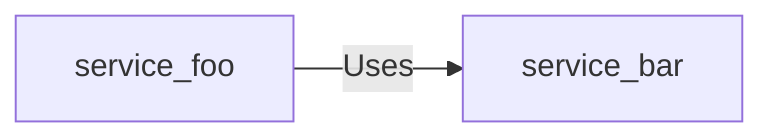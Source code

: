 flowchart LR
    %% Nodes
    service_bar
    service_foo

    %% Links
    service_foo -->|Uses| service_bar